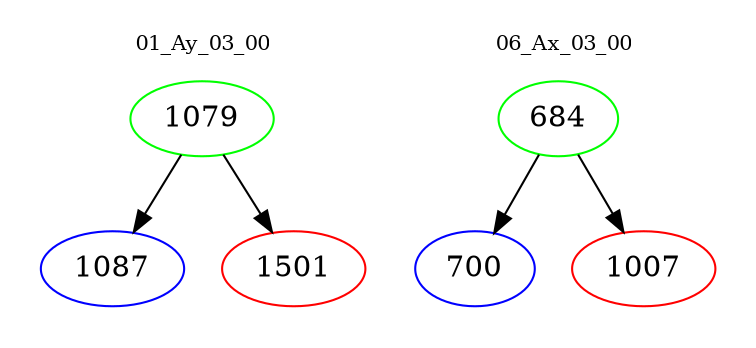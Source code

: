 digraph{
subgraph cluster_0 {
color = white
label = "01_Ay_03_00";
fontsize=10;
T0_1079 [label="1079", color="green"]
T0_1079 -> T0_1087 [color="black"]
T0_1087 [label="1087", color="blue"]
T0_1079 -> T0_1501 [color="black"]
T0_1501 [label="1501", color="red"]
}
subgraph cluster_1 {
color = white
label = "06_Ax_03_00";
fontsize=10;
T1_684 [label="684", color="green"]
T1_684 -> T1_700 [color="black"]
T1_700 [label="700", color="blue"]
T1_684 -> T1_1007 [color="black"]
T1_1007 [label="1007", color="red"]
}
}

